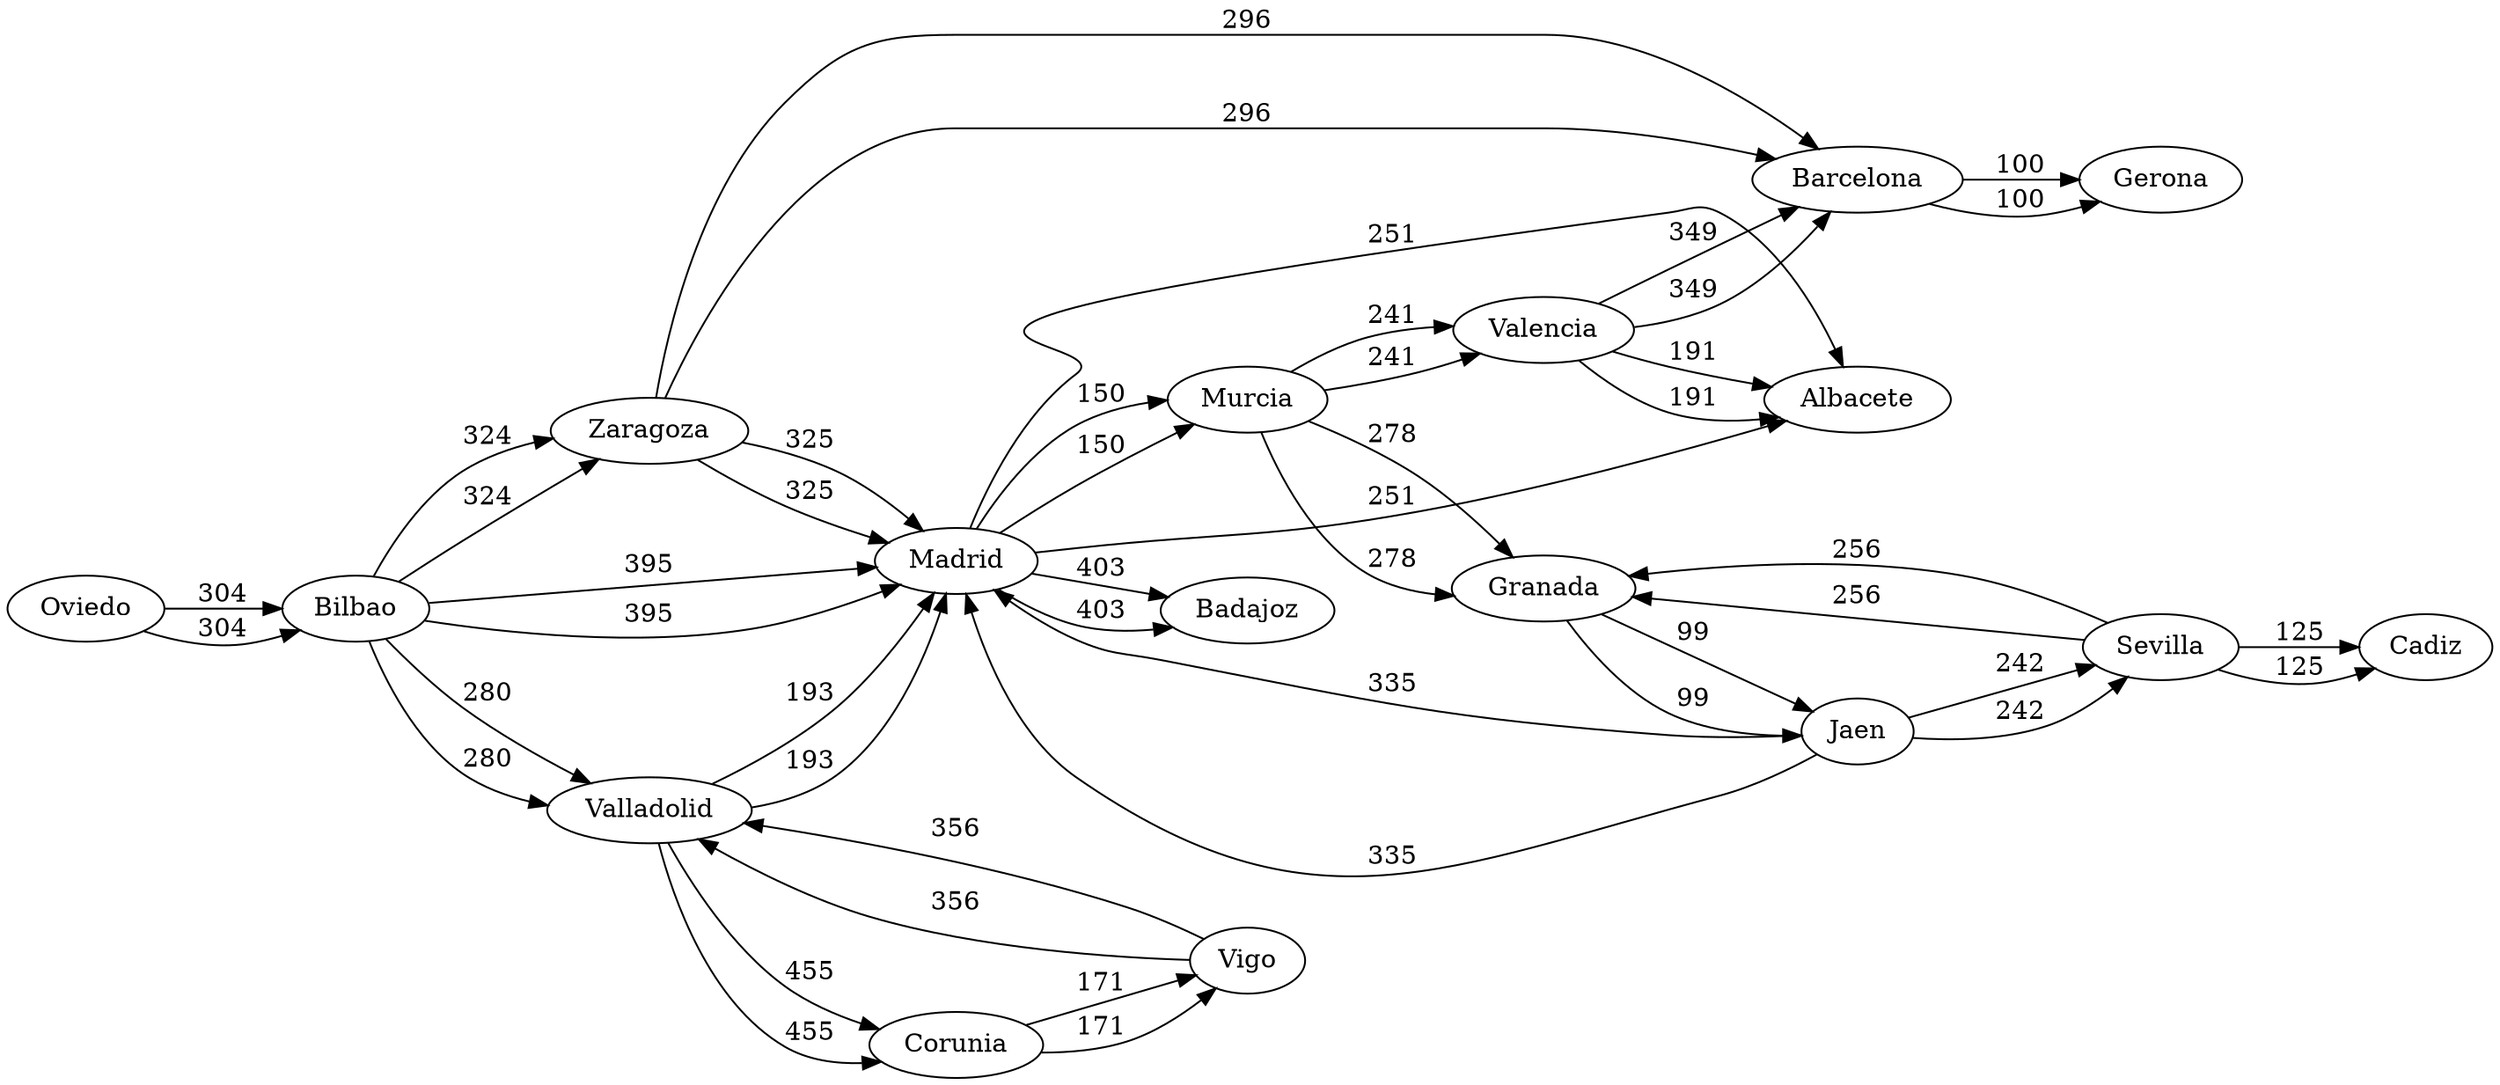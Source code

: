 digraph G{ 
rankdir = LR; 
"Oviedo_G"[label="Oviedo"] 
"Bilbao_G"[label="Bilbao"] 
"Zaragoza_G"[label="Zaragoza"] 
"Madrid_G"[label="Madrid"] 
"Valladolid_G"[label="Valladolid"] 
"Barcelona_G"[label="Barcelona"] 
"Gerona_G"[label="Gerona"] 
"Corunia_G"[label="Corunia"] 
"Vigo_G"[label="Vigo"] 
"Badajoz_G"[label="Badajoz"] 
"Albacete_G"[label="Albacete"] 
"Murcia_G"[label="Murcia"] 
"Valencia_G"[label="Valencia"] 
"Granada_G"[label="Granada"] 
"Jaen_G"[label="Jaen"] 
"Sevilla_G"[label="Sevilla"] 
"Cadiz_G"[label="Cadiz"] 

"Oviedo_G" -> "Bilbao_G"[label= "304"] 
"Oviedo_G" -> "Bilbao_G"[label= "304"] 
"Bilbao_G" -> "Zaragoza_G"[label= "324"] 
"Bilbao_G" -> "Madrid_G"[label= "395"] 
"Bilbao_G" -> "Valladolid_G"[label= "280"] 
"Bilbao_G" -> "Zaragoza_G"[label= "324"] 
"Bilbao_G" -> "Madrid_G"[label= "395"] 
"Bilbao_G" -> "Valladolid_G"[label= "280"] 
"Zaragoza_G" -> "Barcelona_G"[label= "296"] 
"Zaragoza_G" -> "Madrid_G"[label= "325"] 
"Zaragoza_G" -> "Barcelona_G"[label= "296"] 
"Zaragoza_G" -> "Madrid_G"[label= "325"] 
"Madrid_G" -> "Badajoz_G"[label= "403"] 
"Madrid_G" -> "Albacete_G"[label= "251"] 
"Madrid_G" -> "Murcia_G"[label= "150"] 
"Madrid_G" -> "Badajoz_G"[label= "403"] 
"Madrid_G" -> "Albacete_G"[label= "251"] 
"Madrid_G" -> "Murcia_G"[label= "150"] 
"Valladolid_G" -> "Corunia_G"[label= "455"] 
"Valladolid_G" -> "Madrid_G"[label= "193"] 
"Valladolid_G" -> "Corunia_G"[label= "455"] 
"Valladolid_G" -> "Madrid_G"[label= "193"] 
"Barcelona_G" -> "Gerona_G"[label= "100"] 
"Barcelona_G" -> "Gerona_G"[label= "100"] 
"Corunia_G" -> "Vigo_G"[label= "171"] 
"Corunia_G" -> "Vigo_G"[label= "171"] 
"Vigo_G" -> "Valladolid_G"[label= "356"] 
"Vigo_G" -> "Valladolid_G"[label= "356"] 
"Murcia_G" -> "Valencia_G"[label= "241"] 
"Murcia_G" -> "Granada_G"[label= "278"] 
"Murcia_G" -> "Valencia_G"[label= "241"] 
"Murcia_G" -> "Granada_G"[label= "278"] 
"Valencia_G" -> "Albacete_G"[label= "191"] 
"Valencia_G" -> "Barcelona_G"[label= "349"] 
"Valencia_G" -> "Albacete_G"[label= "191"] 
"Valencia_G" -> "Barcelona_G"[label= "349"] 
"Granada_G" -> "Jaen_G"[label= "99"] 
"Granada_G" -> "Jaen_G"[label= "99"] 
"Jaen_G" -> "Madrid_G"[label= "335"] 
"Jaen_G" -> "Sevilla_G"[label= "242"] 
"Jaen_G" -> "Madrid_G"[label= "335"] 
"Jaen_G" -> "Sevilla_G"[label= "242"] 
"Sevilla_G" -> "Granada_G"[label= "256"] 
"Sevilla_G" -> "Cadiz_G"[label= "125"] 
"Sevilla_G" -> "Granada_G"[label= "256"] 
"Sevilla_G" -> "Cadiz_G"[label= "125"] 
}